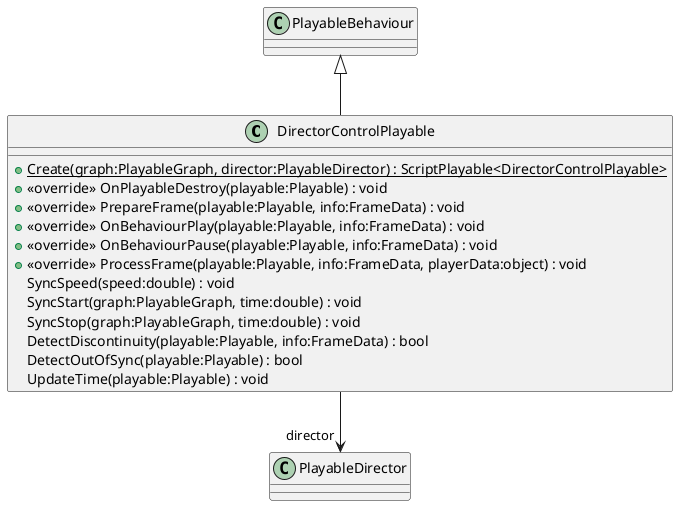 @startuml
class DirectorControlPlayable {
    + {static} Create(graph:PlayableGraph, director:PlayableDirector) : ScriptPlayable<DirectorControlPlayable>
    + <<override>> OnPlayableDestroy(playable:Playable) : void
    + <<override>> PrepareFrame(playable:Playable, info:FrameData) : void
    + <<override>> OnBehaviourPlay(playable:Playable, info:FrameData) : void
    + <<override>> OnBehaviourPause(playable:Playable, info:FrameData) : void
    + <<override>> ProcessFrame(playable:Playable, info:FrameData, playerData:object) : void
    SyncSpeed(speed:double) : void
    SyncStart(graph:PlayableGraph, time:double) : void
    SyncStop(graph:PlayableGraph, time:double) : void
    DetectDiscontinuity(playable:Playable, info:FrameData) : bool
    DetectOutOfSync(playable:Playable) : bool
    UpdateTime(playable:Playable) : void
}
PlayableBehaviour <|-- DirectorControlPlayable
DirectorControlPlayable --> "director" PlayableDirector
@enduml
